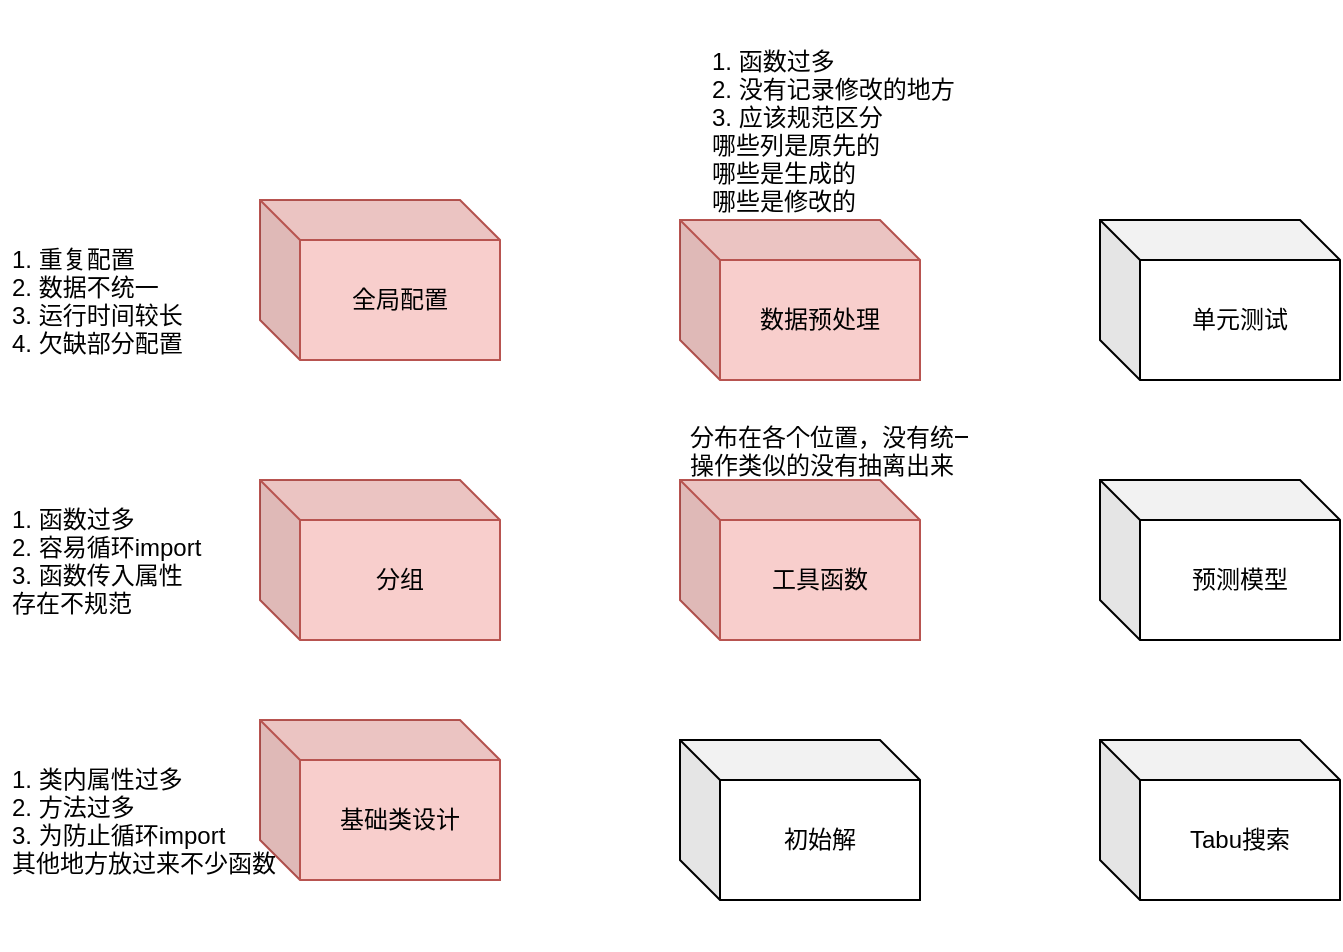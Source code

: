 <mxfile version="16.6.5" type="github">
  <diagram id="prtHgNgQTEPvFCAcTncT" name="Page-1">
    <mxGraphModel dx="1038" dy="568" grid="1" gridSize="10" guides="1" tooltips="1" connect="1" arrows="1" fold="1" page="1" pageScale="1" pageWidth="827" pageHeight="1169" math="0" shadow="0">
      <root>
        <mxCell id="0" />
        <mxCell id="1" parent="0" />
        <mxCell id="KwpbAseCTfw-_hnWc45K-1" value="数据预处理" style="shape=cube;whiteSpace=wrap;html=1;boundedLbl=1;backgroundOutline=1;darkOpacity=0.05;darkOpacity2=0.1;fillColor=#f8cecc;strokeColor=#b85450;" vertex="1" parent="1">
          <mxGeometry x="340" y="180" width="120" height="80" as="geometry" />
        </mxCell>
        <mxCell id="KwpbAseCTfw-_hnWc45K-2" value="预测模型" style="shape=cube;whiteSpace=wrap;html=1;boundedLbl=1;backgroundOutline=1;darkOpacity=0.05;darkOpacity2=0.1;gradientColor=#ffffff;" vertex="1" parent="1">
          <mxGeometry x="550" y="310" width="120" height="80" as="geometry" />
        </mxCell>
        <mxCell id="KwpbAseCTfw-_hnWc45K-3" value="初始解" style="shape=cube;whiteSpace=wrap;html=1;boundedLbl=1;backgroundOutline=1;darkOpacity=0.05;darkOpacity2=0.1;gradientColor=#ffffff;" vertex="1" parent="1">
          <mxGeometry x="340" y="440" width="120" height="80" as="geometry" />
        </mxCell>
        <mxCell id="KwpbAseCTfw-_hnWc45K-4" value="分组" style="shape=cube;whiteSpace=wrap;html=1;boundedLbl=1;backgroundOutline=1;darkOpacity=0.05;darkOpacity2=0.1;fillColor=#f8cecc;strokeColor=#b85450;" vertex="1" parent="1">
          <mxGeometry x="130" y="310" width="120" height="80" as="geometry" />
        </mxCell>
        <mxCell id="KwpbAseCTfw-_hnWc45K-5" value="全局配置" style="shape=cube;whiteSpace=wrap;html=1;boundedLbl=1;backgroundOutline=1;darkOpacity=0.05;darkOpacity2=0.1;fillColor=#f8cecc;strokeColor=#b85450;" vertex="1" parent="1">
          <mxGeometry x="130" y="170" width="120" height="80" as="geometry" />
        </mxCell>
        <mxCell id="KwpbAseCTfw-_hnWc45K-6" value="单元测试" style="shape=cube;whiteSpace=wrap;html=1;boundedLbl=1;backgroundOutline=1;darkOpacity=0.05;darkOpacity2=0.1;gradientColor=#ffffff;" vertex="1" parent="1">
          <mxGeometry x="550" y="180" width="120" height="80" as="geometry" />
        </mxCell>
        <mxCell id="KwpbAseCTfw-_hnWc45K-7" value="基础类设计" style="shape=cube;whiteSpace=wrap;html=1;boundedLbl=1;backgroundOutline=1;darkOpacity=0.05;darkOpacity2=0.1;fillColor=#f8cecc;strokeColor=#b85450;" vertex="1" parent="1">
          <mxGeometry x="130" y="430" width="120" height="80" as="geometry" />
        </mxCell>
        <mxCell id="KwpbAseCTfw-_hnWc45K-8" value="Tabu搜索" style="shape=cube;whiteSpace=wrap;html=1;boundedLbl=1;backgroundOutline=1;darkOpacity=0.05;darkOpacity2=0.1;gradientColor=#ffffff;" vertex="1" parent="1">
          <mxGeometry x="550" y="440" width="120" height="80" as="geometry" />
        </mxCell>
        <mxCell id="KwpbAseCTfw-_hnWc45K-9" value="工具函数" style="shape=cube;whiteSpace=wrap;html=1;boundedLbl=1;backgroundOutline=1;darkOpacity=0.05;darkOpacity2=0.1;fillColor=#f8cecc;strokeColor=#b85450;" vertex="1" parent="1">
          <mxGeometry x="340" y="310" width="120" height="80" as="geometry" />
        </mxCell>
        <mxCell id="KwpbAseCTfw-_hnWc45K-12" value="1. 类内属性过多&#xa;2. 方法过多&#xa;3. 为防止循环import&#xa;其他地方放过来不少函数" style="text;strokeColor=none;fillColor=none;align=left;verticalAlign=middle;spacingLeft=4;spacingRight=4;overflow=hidden;points=[[0,0.5],[1,0.5]];portConstraint=eastwest;rotatable=0;" vertex="1" parent="1">
          <mxGeometry y="415" width="150" height="130" as="geometry" />
        </mxCell>
        <mxCell id="KwpbAseCTfw-_hnWc45K-13" value="1. 函数过多&#xa;2. 容易循环import&#xa;3. 函数传入属性&#xa;存在不规范" style="text;strokeColor=none;fillColor=none;align=left;verticalAlign=middle;spacingLeft=4;spacingRight=4;overflow=hidden;points=[[0,0.5],[1,0.5]];portConstraint=eastwest;rotatable=0;" vertex="1" parent="1">
          <mxGeometry y="285" width="150" height="130" as="geometry" />
        </mxCell>
        <mxCell id="KwpbAseCTfw-_hnWc45K-14" value="1. 重复配置&#xa;2. 数据不统一&#xa;3. 运行时间较长&#xa;4. 欠缺部分配置" style="text;strokeColor=none;fillColor=none;align=left;verticalAlign=middle;spacingLeft=4;spacingRight=4;overflow=hidden;points=[[0,0.5],[1,0.5]];portConstraint=eastwest;rotatable=0;" vertex="1" parent="1">
          <mxGeometry y="155" width="150" height="130" as="geometry" />
        </mxCell>
        <mxCell id="KwpbAseCTfw-_hnWc45K-15" value="1. 函数过多&#xa;2. 没有记录修改的地方&#xa;3. 应该规范区分&#xa;哪些列是原先的&#xa;哪些是生成的&#xa;哪些是修改的" style="text;strokeColor=none;fillColor=none;align=left;verticalAlign=middle;spacingLeft=4;spacingRight=4;overflow=hidden;points=[[0,0.5],[1,0.5]];portConstraint=eastwest;rotatable=0;" vertex="1" parent="1">
          <mxGeometry x="350" y="70" width="150" height="130" as="geometry" />
        </mxCell>
        <mxCell id="KwpbAseCTfw-_hnWc45K-16" value="分布在各个位置，没有统一存储&#xa;操作类似的没有抽离出来" style="text;strokeColor=none;fillColor=none;align=left;verticalAlign=middle;spacingLeft=4;spacingRight=4;overflow=hidden;points=[[0,0.5],[1,0.5]];portConstraint=eastwest;rotatable=0;" vertex="1" parent="1">
          <mxGeometry x="339" y="230" width="150" height="130" as="geometry" />
        </mxCell>
      </root>
    </mxGraphModel>
  </diagram>
</mxfile>
